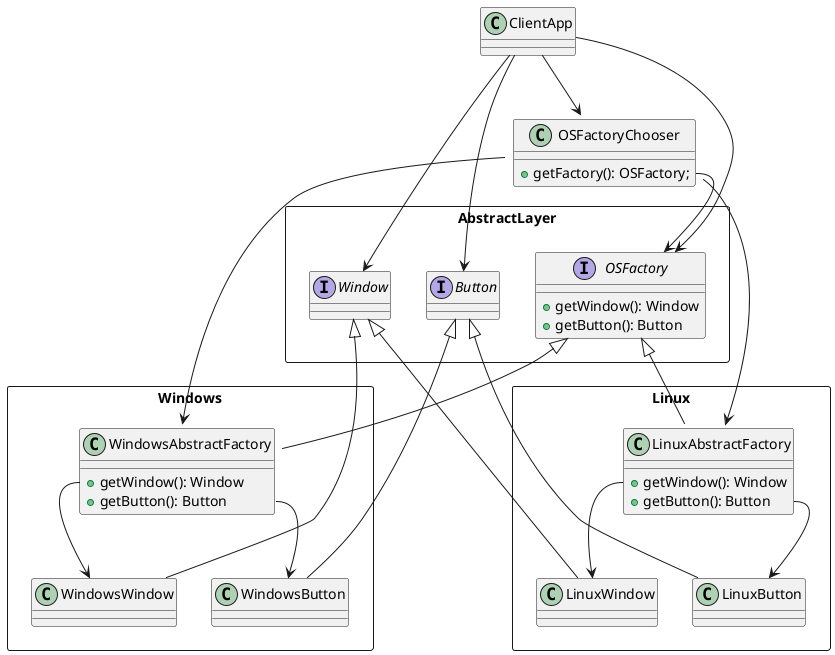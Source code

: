 @startuml

class OSFactoryChooser {
+getFactory(): OSFactory;
}

package AbstractLayer <<Rectangle>> {
  together {
    interface  Window
    interface Button
  }

  together {
      interface OSFactory {
        +getWindow(): Window
        +getButton(): Button
      }
  }
}

package Windows <<Rectangle>> {
  class WindowsAbstractFactory {
    +getWindow(): Window
    +getButton(): Button
  }
  together {
    class WindowsWindow
    class WindowsButton
  }
}

package Linux <<Rectangle>> {
  class LinuxAbstractFactory {
    +getWindow(): Window
    +getButton(): Button
  }
  together {
    class LinuxWindow
    class LinuxButton
  }
}


class ClientApp

ClientApp --> OSFactoryChooser
ClientApp --> OSFactory
ClientApp --> Window
ClientApp --> Button

Window ^-- WindowsWindow
Window ^-- LinuxWindow

Button ^-- WindowsButton
Button ^-- LinuxButton

OSFactory ^-- WindowsAbstractFactory
OSFactory ^-- LinuxAbstractFactory

OSFactoryChooser::getFactory --> OSFactory
OSFactoryChooser --> LinuxAbstractFactory
OSFactoryChooser --> WindowsAbstractFactory

LinuxAbstractFactory::getButton --> LinuxButton
LinuxAbstractFactory::getWindow --> LinuxWindow
WindowsAbstractFactory::getButton --> WindowsButton
WindowsAbstractFactory::getWindow --> WindowsWindow
@enduml
